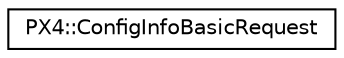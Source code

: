 digraph "Graphical Class Hierarchy"
{
 // INTERACTIVE_SVG=YES
  edge [fontname="Helvetica",fontsize="10",labelfontname="Helvetica",labelfontsize="10"];
  node [fontname="Helvetica",fontsize="10",shape=record];
  rankdir="LR";
  Node1 [label="PX4::ConfigInfoBasicRequest",height=0.2,width=0.4,color="black", fillcolor="white", style="filled",URL="$structPX4_1_1ConfigInfoBasicRequest.html"];
}
